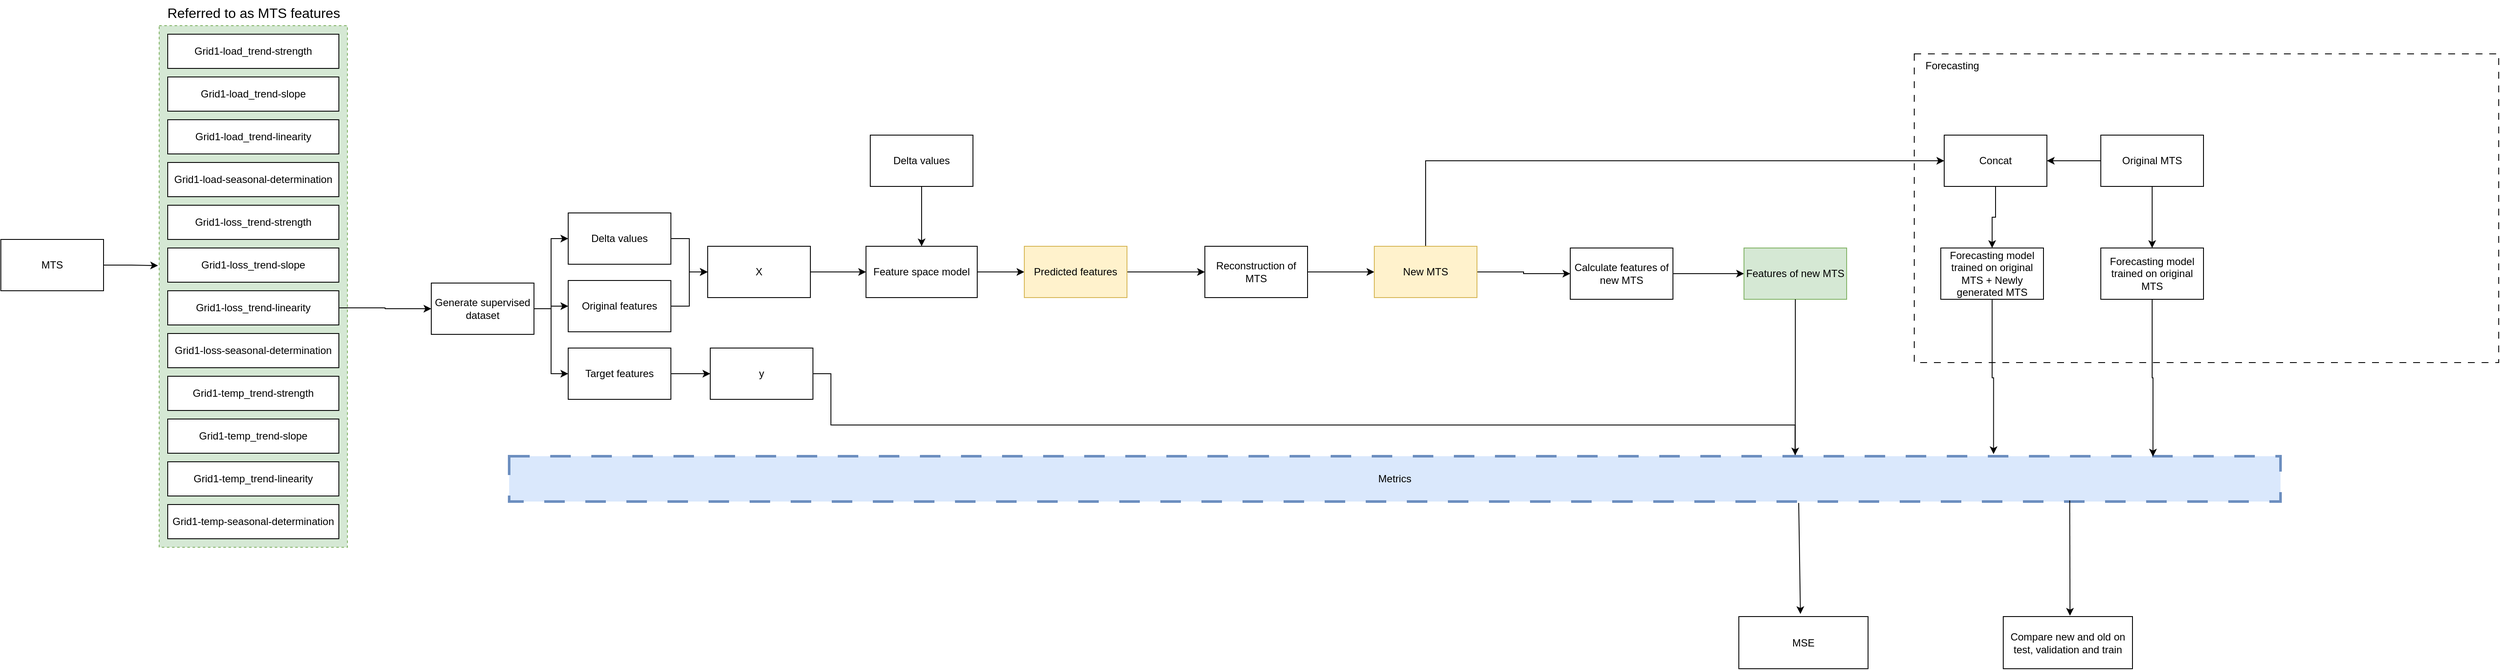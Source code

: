 <mxfile version="26.1.0">
  <diagram name="Page-1" id="yyL5PC7WkC4ldHuqYOVR">
    <mxGraphModel dx="1726" dy="1149" grid="0" gridSize="10" guides="1" tooltips="1" connect="1" arrows="1" fold="1" page="0" pageScale="1" pageWidth="850" pageHeight="1100" math="0" shadow="0">
      <root>
        <mxCell id="0" />
        <mxCell id="1" parent="0" />
        <mxCell id="yFdcP7HtYAEUsnkNde50-1" value="MTS" style="rounded=0;whiteSpace=wrap;html=1;" vertex="1" parent="1">
          <mxGeometry x="20" y="380" width="120" height="60" as="geometry" />
        </mxCell>
        <mxCell id="yFdcP7HtYAEUsnkNde50-3" value="" style="rounded=0;whiteSpace=wrap;html=1;dashed=1;fillColor=#d5e8d4;strokeColor=#82b366;" vertex="1" parent="1">
          <mxGeometry x="205" y="130" width="220" height="610" as="geometry" />
        </mxCell>
        <mxCell id="yFdcP7HtYAEUsnkNde50-5" value="Grid1-load_trend-slope" style="rounded=0;whiteSpace=wrap;html=1;" vertex="1" parent="1">
          <mxGeometry x="215" y="190" width="200" height="40" as="geometry" />
        </mxCell>
        <mxCell id="yFdcP7HtYAEUsnkNde50-7" value="Grid1-load-seasonal-determination" style="rounded=0;whiteSpace=wrap;html=1;" vertex="1" parent="1">
          <mxGeometry x="215" y="290" width="200" height="40" as="geometry" />
        </mxCell>
        <mxCell id="yFdcP7HtYAEUsnkNde50-8" value="Grid1-load_trend-strength" style="rounded=0;whiteSpace=wrap;html=1;" vertex="1" parent="1">
          <mxGeometry x="215" y="140" width="200" height="40" as="geometry" />
        </mxCell>
        <mxCell id="yFdcP7HtYAEUsnkNde50-9" value="Grid1-load_trend-linearity" style="rounded=0;whiteSpace=wrap;html=1;" vertex="1" parent="1">
          <mxGeometry x="215" y="240" width="200" height="40" as="geometry" />
        </mxCell>
        <mxCell id="yFdcP7HtYAEUsnkNde50-11" value="Grid1-loss_trend-slope" style="rounded=0;whiteSpace=wrap;html=1;" vertex="1" parent="1">
          <mxGeometry x="215" y="390" width="200" height="40" as="geometry" />
        </mxCell>
        <mxCell id="yFdcP7HtYAEUsnkNde50-12" value="Grid1-loss-seasonal-determination" style="rounded=0;whiteSpace=wrap;html=1;" vertex="1" parent="1">
          <mxGeometry x="215" y="490" width="200" height="40" as="geometry" />
        </mxCell>
        <mxCell id="yFdcP7HtYAEUsnkNde50-13" value="Grid1-loss_trend-strength" style="rounded=0;whiteSpace=wrap;html=1;" vertex="1" parent="1">
          <mxGeometry x="215" y="340" width="200" height="40" as="geometry" />
        </mxCell>
        <mxCell id="yFdcP7HtYAEUsnkNde50-43" style="edgeStyle=orthogonalEdgeStyle;rounded=0;orthogonalLoop=1;jettySize=auto;html=1;entryX=0;entryY=0.5;entryDx=0;entryDy=0;" edge="1" parent="1" source="yFdcP7HtYAEUsnkNde50-14" target="yFdcP7HtYAEUsnkNde50-30">
          <mxGeometry relative="1" as="geometry" />
        </mxCell>
        <mxCell id="yFdcP7HtYAEUsnkNde50-14" value="Grid1-loss_trend-linearity" style="rounded=0;whiteSpace=wrap;html=1;" vertex="1" parent="1">
          <mxGeometry x="215" y="440" width="200" height="40" as="geometry" />
        </mxCell>
        <mxCell id="yFdcP7HtYAEUsnkNde50-15" value="Grid1-temp_trend-slope" style="rounded=0;whiteSpace=wrap;html=1;" vertex="1" parent="1">
          <mxGeometry x="215" y="590" width="200" height="40" as="geometry" />
        </mxCell>
        <mxCell id="yFdcP7HtYAEUsnkNde50-16" value="Grid1-temp-seasonal-determination" style="rounded=0;whiteSpace=wrap;html=1;" vertex="1" parent="1">
          <mxGeometry x="215" y="690" width="200" height="40" as="geometry" />
        </mxCell>
        <mxCell id="yFdcP7HtYAEUsnkNde50-17" value="Grid1-temp_trend-strength" style="rounded=0;whiteSpace=wrap;html=1;" vertex="1" parent="1">
          <mxGeometry x="215" y="540" width="200" height="40" as="geometry" />
        </mxCell>
        <mxCell id="yFdcP7HtYAEUsnkNde50-18" value="Grid1-temp_trend-linearity" style="rounded=0;whiteSpace=wrap;html=1;" vertex="1" parent="1">
          <mxGeometry x="215" y="640" width="200" height="40" as="geometry" />
        </mxCell>
        <mxCell id="yFdcP7HtYAEUsnkNde50-19" value="&lt;font style=&quot;font-size: 16px;&quot;&gt;Referred to as MTS features&lt;/font&gt;" style="text;html=1;align=center;verticalAlign=middle;resizable=0;points=[];autosize=1;strokeColor=none;fillColor=none;" vertex="1" parent="1">
          <mxGeometry x="200" y="100" width="230" height="30" as="geometry" />
        </mxCell>
        <mxCell id="yFdcP7HtYAEUsnkNde50-21" style="edgeStyle=orthogonalEdgeStyle;rounded=0;orthogonalLoop=1;jettySize=auto;html=1;entryX=-0.006;entryY=0.46;entryDx=0;entryDy=0;entryPerimeter=0;" edge="1" parent="1" source="yFdcP7HtYAEUsnkNde50-1" target="yFdcP7HtYAEUsnkNde50-3">
          <mxGeometry relative="1" as="geometry" />
        </mxCell>
        <mxCell id="yFdcP7HtYAEUsnkNde50-28" style="edgeStyle=orthogonalEdgeStyle;rounded=0;orthogonalLoop=1;jettySize=auto;html=1;" edge="1" parent="1" source="yFdcP7HtYAEUsnkNde50-22">
          <mxGeometry relative="1" as="geometry">
            <mxPoint x="1216" y="418" as="targetPoint" />
          </mxGeometry>
        </mxCell>
        <mxCell id="yFdcP7HtYAEUsnkNde50-22" value="Feature space model" style="rounded=0;whiteSpace=wrap;html=1;" vertex="1" parent="1">
          <mxGeometry x="1031" y="388" width="130" height="60" as="geometry" />
        </mxCell>
        <mxCell id="yFdcP7HtYAEUsnkNde50-27" style="edgeStyle=orthogonalEdgeStyle;rounded=0;orthogonalLoop=1;jettySize=auto;html=1;entryX=0.5;entryY=0;entryDx=0;entryDy=0;" edge="1" parent="1" source="yFdcP7HtYAEUsnkNde50-25" target="yFdcP7HtYAEUsnkNde50-22">
          <mxGeometry relative="1" as="geometry" />
        </mxCell>
        <mxCell id="yFdcP7HtYAEUsnkNde50-25" value="Delta values" style="rounded=0;whiteSpace=wrap;html=1;" vertex="1" parent="1">
          <mxGeometry x="1036" y="258" width="120" height="60" as="geometry" />
        </mxCell>
        <mxCell id="yFdcP7HtYAEUsnkNde50-50" style="edgeStyle=orthogonalEdgeStyle;rounded=0;orthogonalLoop=1;jettySize=auto;html=1;entryX=0;entryY=0.5;entryDx=0;entryDy=0;" edge="1" parent="1" source="yFdcP7HtYAEUsnkNde50-29" target="yFdcP7HtYAEUsnkNde50-49">
          <mxGeometry relative="1" as="geometry" />
        </mxCell>
        <mxCell id="yFdcP7HtYAEUsnkNde50-29" value="Predicted features" style="rounded=0;whiteSpace=wrap;html=1;fillColor=#fff2cc;strokeColor=#d6b656;" vertex="1" parent="1">
          <mxGeometry x="1216" y="388" width="120" height="60" as="geometry" />
        </mxCell>
        <mxCell id="yFdcP7HtYAEUsnkNde50-37" value="" style="edgeStyle=orthogonalEdgeStyle;rounded=0;orthogonalLoop=1;jettySize=auto;html=1;entryX=0;entryY=0.5;entryDx=0;entryDy=0;" edge="1" parent="1" source="yFdcP7HtYAEUsnkNde50-30" target="yFdcP7HtYAEUsnkNde50-36">
          <mxGeometry relative="1" as="geometry" />
        </mxCell>
        <mxCell id="yFdcP7HtYAEUsnkNde50-38" style="edgeStyle=orthogonalEdgeStyle;rounded=0;orthogonalLoop=1;jettySize=auto;html=1;exitX=1;exitY=0.5;exitDx=0;exitDy=0;entryX=0;entryY=0.5;entryDx=0;entryDy=0;" edge="1" parent="1" source="yFdcP7HtYAEUsnkNde50-30" target="yFdcP7HtYAEUsnkNde50-35">
          <mxGeometry relative="1" as="geometry" />
        </mxCell>
        <mxCell id="yFdcP7HtYAEUsnkNde50-39" style="edgeStyle=orthogonalEdgeStyle;rounded=0;orthogonalLoop=1;jettySize=auto;html=1;exitX=1;exitY=0.5;exitDx=0;exitDy=0;entryX=0;entryY=0.5;entryDx=0;entryDy=0;" edge="1" parent="1" source="yFdcP7HtYAEUsnkNde50-30" target="yFdcP7HtYAEUsnkNde50-34">
          <mxGeometry relative="1" as="geometry" />
        </mxCell>
        <mxCell id="yFdcP7HtYAEUsnkNde50-30" value="Generate supervised dataset" style="rounded=0;whiteSpace=wrap;html=1;" vertex="1" parent="1">
          <mxGeometry x="523" y="431" width="120" height="60" as="geometry" />
        </mxCell>
        <mxCell id="yFdcP7HtYAEUsnkNde50-42" style="edgeStyle=orthogonalEdgeStyle;rounded=0;orthogonalLoop=1;jettySize=auto;html=1;entryX=0;entryY=0.5;entryDx=0;entryDy=0;" edge="1" parent="1" source="yFdcP7HtYAEUsnkNde50-32" target="yFdcP7HtYAEUsnkNde50-22">
          <mxGeometry relative="1" as="geometry" />
        </mxCell>
        <mxCell id="yFdcP7HtYAEUsnkNde50-32" value="X" style="whiteSpace=wrap;html=1;" vertex="1" parent="1">
          <mxGeometry x="846" y="388" width="120" height="60" as="geometry" />
        </mxCell>
        <mxCell id="yFdcP7HtYAEUsnkNde50-45" style="edgeStyle=orthogonalEdgeStyle;rounded=0;orthogonalLoop=1;jettySize=auto;html=1;entryX=0;entryY=0.5;entryDx=0;entryDy=0;" edge="1" parent="1" source="yFdcP7HtYAEUsnkNde50-34" target="yFdcP7HtYAEUsnkNde50-44">
          <mxGeometry relative="1" as="geometry" />
        </mxCell>
        <mxCell id="yFdcP7HtYAEUsnkNde50-63" style="edgeStyle=orthogonalEdgeStyle;rounded=0;orthogonalLoop=1;jettySize=auto;html=1;entryX=0.726;entryY=0.923;entryDx=0;entryDy=0;entryPerimeter=0;" edge="1" parent="1" source="yFdcP7HtYAEUsnkNde50-34" target="yFdcP7HtYAEUsnkNde50-46">
          <mxGeometry relative="1" as="geometry">
            <mxPoint x="2076.857" y="805.286" as="targetPoint" />
            <Array as="points">
              <mxPoint x="990" y="537" />
              <mxPoint x="990" y="597" />
              <mxPoint x="2117" y="597" />
            </Array>
          </mxGeometry>
        </mxCell>
        <mxCell id="yFdcP7HtYAEUsnkNde50-34" value="Target features" style="whiteSpace=wrap;html=1;" vertex="1" parent="1">
          <mxGeometry x="683" y="507" width="120" height="60" as="geometry" />
        </mxCell>
        <mxCell id="yFdcP7HtYAEUsnkNde50-40" style="edgeStyle=orthogonalEdgeStyle;rounded=0;orthogonalLoop=1;jettySize=auto;html=1;entryX=0;entryY=0.5;entryDx=0;entryDy=0;" edge="1" parent="1" source="yFdcP7HtYAEUsnkNde50-35" target="yFdcP7HtYAEUsnkNde50-32">
          <mxGeometry relative="1" as="geometry" />
        </mxCell>
        <mxCell id="yFdcP7HtYAEUsnkNde50-35" value="Original features" style="whiteSpace=wrap;html=1;" vertex="1" parent="1">
          <mxGeometry x="683" y="428" width="120" height="60" as="geometry" />
        </mxCell>
        <mxCell id="yFdcP7HtYAEUsnkNde50-41" style="edgeStyle=orthogonalEdgeStyle;rounded=0;orthogonalLoop=1;jettySize=auto;html=1;" edge="1" parent="1" source="yFdcP7HtYAEUsnkNde50-36" target="yFdcP7HtYAEUsnkNde50-32">
          <mxGeometry relative="1" as="geometry" />
        </mxCell>
        <mxCell id="yFdcP7HtYAEUsnkNde50-36" value="Delta values" style="whiteSpace=wrap;html=1;" vertex="1" parent="1">
          <mxGeometry x="683" y="349" width="120" height="60" as="geometry" />
        </mxCell>
        <mxCell id="yFdcP7HtYAEUsnkNde50-44" value="y" style="whiteSpace=wrap;html=1;" vertex="1" parent="1">
          <mxGeometry x="849" y="507" width="120" height="60" as="geometry" />
        </mxCell>
        <mxCell id="yFdcP7HtYAEUsnkNde50-46" value="Metrics" style="rounded=0;whiteSpace=wrap;html=1;fillColor=#dae8fc;strokeColor=#6c8ebf;gradientColor=none;dashed=1;dashPattern=8 8;strokeWidth=3;" vertex="1" parent="1">
          <mxGeometry x="614" y="633.5" width="2070" height="53" as="geometry" />
        </mxCell>
        <mxCell id="yFdcP7HtYAEUsnkNde50-52" style="edgeStyle=orthogonalEdgeStyle;rounded=0;orthogonalLoop=1;jettySize=auto;html=1;entryX=0;entryY=0.5;entryDx=0;entryDy=0;" edge="1" parent="1" source="yFdcP7HtYAEUsnkNde50-49" target="yFdcP7HtYAEUsnkNde50-51">
          <mxGeometry relative="1" as="geometry" />
        </mxCell>
        <mxCell id="yFdcP7HtYAEUsnkNde50-49" value="Reconstruction of MTS" style="rounded=0;whiteSpace=wrap;html=1;" vertex="1" parent="1">
          <mxGeometry x="1427" y="388" width="120" height="60" as="geometry" />
        </mxCell>
        <mxCell id="yFdcP7HtYAEUsnkNde50-58" style="edgeStyle=orthogonalEdgeStyle;rounded=0;orthogonalLoop=1;jettySize=auto;html=1;entryX=0;entryY=0.5;entryDx=0;entryDy=0;" edge="1" parent="1" source="yFdcP7HtYAEUsnkNde50-51" target="yFdcP7HtYAEUsnkNde50-57">
          <mxGeometry relative="1" as="geometry" />
        </mxCell>
        <mxCell id="yFdcP7HtYAEUsnkNde50-82" style="edgeStyle=orthogonalEdgeStyle;rounded=0;orthogonalLoop=1;jettySize=auto;html=1;entryX=0;entryY=0.5;entryDx=0;entryDy=0;" edge="1" parent="1" source="yFdcP7HtYAEUsnkNde50-51" target="yFdcP7HtYAEUsnkNde50-79">
          <mxGeometry relative="1" as="geometry">
            <Array as="points">
              <mxPoint x="1685" y="288" />
            </Array>
          </mxGeometry>
        </mxCell>
        <mxCell id="yFdcP7HtYAEUsnkNde50-51" value="New MTS" style="rounded=0;whiteSpace=wrap;html=1;fillColor=#fff2cc;strokeColor=#d6b656;" vertex="1" parent="1">
          <mxGeometry x="1625" y="388" width="120" height="60" as="geometry" />
        </mxCell>
        <mxCell id="yFdcP7HtYAEUsnkNde50-59" style="edgeStyle=orthogonalEdgeStyle;rounded=0;orthogonalLoop=1;jettySize=auto;html=1;" edge="1" parent="1" source="yFdcP7HtYAEUsnkNde50-57" target="yFdcP7HtYAEUsnkNde50-60">
          <mxGeometry relative="1" as="geometry">
            <mxPoint x="2061.143" y="420" as="targetPoint" />
          </mxGeometry>
        </mxCell>
        <mxCell id="yFdcP7HtYAEUsnkNde50-57" value="Calculate features of new MTS" style="rounded=0;whiteSpace=wrap;html=1;" vertex="1" parent="1">
          <mxGeometry x="1854" y="390" width="120" height="60" as="geometry" />
        </mxCell>
        <mxCell id="yFdcP7HtYAEUsnkNde50-60" value="Features of new MTS" style="rounded=0;whiteSpace=wrap;html=1;fillColor=#d5e8d4;strokeColor=#82b366;" vertex="1" parent="1">
          <mxGeometry x="2057.003" y="390" width="120" height="60" as="geometry" />
        </mxCell>
        <mxCell id="yFdcP7HtYAEUsnkNde50-61" style="edgeStyle=orthogonalEdgeStyle;rounded=0;orthogonalLoop=1;jettySize=auto;html=1;entryX=0.726;entryY=-0.02;entryDx=0;entryDy=0;entryPerimeter=0;" edge="1" parent="1" source="yFdcP7HtYAEUsnkNde50-60" target="yFdcP7HtYAEUsnkNde50-46">
          <mxGeometry relative="1" as="geometry" />
        </mxCell>
        <mxCell id="yFdcP7HtYAEUsnkNde50-64" value="" style="rounded=0;whiteSpace=wrap;html=1;dashed=1;dashPattern=8 8;fillColor=none;" vertex="1" parent="1">
          <mxGeometry x="2256" y="163" width="683" height="361" as="geometry" />
        </mxCell>
        <mxCell id="yFdcP7HtYAEUsnkNde50-65" value="Forecasting" style="text;html=1;align=center;verticalAlign=middle;resizable=0;points=[];autosize=1;strokeColor=none;fillColor=none;" vertex="1" parent="1">
          <mxGeometry x="2259" y="164" width="81" height="26" as="geometry" />
        </mxCell>
        <mxCell id="yFdcP7HtYAEUsnkNde50-66" value="Forecasting model trained on original MTS" style="rounded=0;whiteSpace=wrap;html=1;" vertex="1" parent="1">
          <mxGeometry x="2474" y="390" width="120" height="60" as="geometry" />
        </mxCell>
        <mxCell id="yFdcP7HtYAEUsnkNde50-67" value="Forecasting model trained on original MTS + Newly generated MTS" style="rounded=0;whiteSpace=wrap;html=1;" vertex="1" parent="1">
          <mxGeometry x="2287" y="390" width="120" height="60" as="geometry" />
        </mxCell>
        <mxCell id="yFdcP7HtYAEUsnkNde50-68" style="edgeStyle=orthogonalEdgeStyle;rounded=0;orthogonalLoop=1;jettySize=auto;html=1;entryX=0.838;entryY=-0.047;entryDx=0;entryDy=0;entryPerimeter=0;" edge="1" parent="1" source="yFdcP7HtYAEUsnkNde50-67" target="yFdcP7HtYAEUsnkNde50-46">
          <mxGeometry relative="1" as="geometry" />
        </mxCell>
        <mxCell id="yFdcP7HtYAEUsnkNde50-69" style="edgeStyle=orthogonalEdgeStyle;rounded=0;orthogonalLoop=1;jettySize=auto;html=1;entryX=0.928;entryY=0.007;entryDx=0;entryDy=0;entryPerimeter=0;" edge="1" parent="1" source="yFdcP7HtYAEUsnkNde50-66" target="yFdcP7HtYAEUsnkNde50-46">
          <mxGeometry relative="1" as="geometry" />
        </mxCell>
        <mxCell id="yFdcP7HtYAEUsnkNde50-70" value="" style="endArrow=classic;html=1;rounded=0;exitX=0.881;exitY=0.977;exitDx=0;exitDy=0;exitPerimeter=0;" edge="1" parent="1" source="yFdcP7HtYAEUsnkNde50-46">
          <mxGeometry width="50" height="50" relative="1" as="geometry">
            <mxPoint x="2200" y="836" as="sourcePoint" />
            <mxPoint x="2438" y="820" as="targetPoint" />
          </mxGeometry>
        </mxCell>
        <mxCell id="yFdcP7HtYAEUsnkNde50-71" value="Compare new and old on test, validation and train" style="rounded=0;whiteSpace=wrap;html=1;" vertex="1" parent="1">
          <mxGeometry x="2360" y="821" width="151" height="61" as="geometry" />
        </mxCell>
        <mxCell id="yFdcP7HtYAEUsnkNde50-72" value="" style="endArrow=classic;html=1;rounded=0;exitX=0.728;exitY=1.031;exitDx=0;exitDy=0;exitPerimeter=0;" edge="1" parent="1" source="yFdcP7HtYAEUsnkNde50-46">
          <mxGeometry width="50" height="50" relative="1" as="geometry">
            <mxPoint x="2073" y="837" as="sourcePoint" />
            <mxPoint x="2123" y="818" as="targetPoint" />
          </mxGeometry>
        </mxCell>
        <mxCell id="yFdcP7HtYAEUsnkNde50-73" value="MSE" style="rounded=0;whiteSpace=wrap;html=1;" vertex="1" parent="1">
          <mxGeometry x="2051" y="821" width="151" height="61" as="geometry" />
        </mxCell>
        <mxCell id="yFdcP7HtYAEUsnkNde50-77" style="edgeStyle=orthogonalEdgeStyle;rounded=0;orthogonalLoop=1;jettySize=auto;html=1;entryX=0.5;entryY=0;entryDx=0;entryDy=0;" edge="1" parent="1" source="yFdcP7HtYAEUsnkNde50-75" target="yFdcP7HtYAEUsnkNde50-66">
          <mxGeometry relative="1" as="geometry" />
        </mxCell>
        <mxCell id="yFdcP7HtYAEUsnkNde50-80" style="edgeStyle=orthogonalEdgeStyle;rounded=0;orthogonalLoop=1;jettySize=auto;html=1;entryX=1;entryY=0.5;entryDx=0;entryDy=0;" edge="1" parent="1" source="yFdcP7HtYAEUsnkNde50-75" target="yFdcP7HtYAEUsnkNde50-79">
          <mxGeometry relative="1" as="geometry" />
        </mxCell>
        <mxCell id="yFdcP7HtYAEUsnkNde50-75" value="Original MTS" style="rounded=0;whiteSpace=wrap;html=1;" vertex="1" parent="1">
          <mxGeometry x="2474" y="258" width="120" height="60" as="geometry" />
        </mxCell>
        <mxCell id="yFdcP7HtYAEUsnkNde50-81" style="edgeStyle=orthogonalEdgeStyle;rounded=0;orthogonalLoop=1;jettySize=auto;html=1;entryX=0.5;entryY=0;entryDx=0;entryDy=0;" edge="1" parent="1" source="yFdcP7HtYAEUsnkNde50-79" target="yFdcP7HtYAEUsnkNde50-67">
          <mxGeometry relative="1" as="geometry" />
        </mxCell>
        <mxCell id="yFdcP7HtYAEUsnkNde50-79" value="Concat" style="rounded=0;whiteSpace=wrap;html=1;" vertex="1" parent="1">
          <mxGeometry x="2291" y="258" width="120" height="60" as="geometry" />
        </mxCell>
      </root>
    </mxGraphModel>
  </diagram>
</mxfile>
